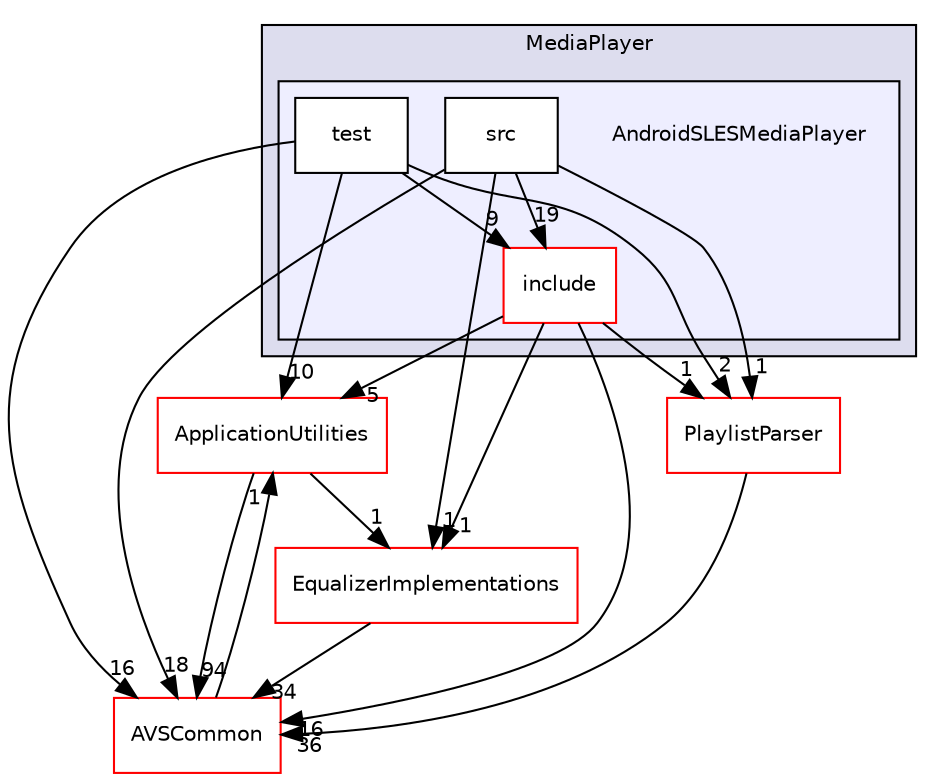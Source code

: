 digraph "/home/ANT.AMAZON.COM/womw/workplace/1.19_release/doxy/avs-device-sdk/MediaPlayer/AndroidSLESMediaPlayer" {
  compound=true
  node [ fontsize="10", fontname="Helvetica"];
  edge [ labelfontsize="10", labelfontname="Helvetica"];
  subgraph clusterdir_9d34932954f3d83257e5e12e3f421a72 {
    graph [ bgcolor="#ddddee", pencolor="black", label="MediaPlayer" fontname="Helvetica", fontsize="10", URL="dir_9d34932954f3d83257e5e12e3f421a72.html"]
  subgraph clusterdir_b97c8a12362aabf73b92afdea21f65db {
    graph [ bgcolor="#eeeeff", pencolor="black", label="" URL="dir_b97c8a12362aabf73b92afdea21f65db.html"];
    dir_b97c8a12362aabf73b92afdea21f65db [shape=plaintext label="AndroidSLESMediaPlayer"];
    dir_7b5c7f5aa6c9c2118e08133913118a4b [shape=box label="include" color="red" fillcolor="white" style="filled" URL="dir_7b5c7f5aa6c9c2118e08133913118a4b.html"];
    dir_6a9b6ece2a2b3e9844f10f06f8c54dc4 [shape=box label="src" color="black" fillcolor="white" style="filled" URL="dir_6a9b6ece2a2b3e9844f10f06f8c54dc4.html"];
    dir_09f8576ebf0d3cd6a2f3f83ce5a8feb1 [shape=box label="test" color="black" fillcolor="white" style="filled" URL="dir_09f8576ebf0d3cd6a2f3f83ce5a8feb1.html"];
  }
  }
  dir_748b5abbb33df61eda67007924a1a0cb [shape=box label="ApplicationUtilities" fillcolor="white" style="filled" color="red" URL="dir_748b5abbb33df61eda67007924a1a0cb.html"];
  dir_63c328d9f040c398ed3a99417a38689e [shape=box label="EqualizerImplementations" fillcolor="white" style="filled" color="red" URL="dir_63c328d9f040c398ed3a99417a38689e.html"];
  dir_655fbec917b1f23289d3ed8ec9803bf1 [shape=box label="PlaylistParser" fillcolor="white" style="filled" color="red" URL="dir_655fbec917b1f23289d3ed8ec9803bf1.html"];
  dir_13e65effb2bde530b17b3d5eefcd0266 [shape=box label="AVSCommon" fillcolor="white" style="filled" color="red" URL="dir_13e65effb2bde530b17b3d5eefcd0266.html"];
  dir_748b5abbb33df61eda67007924a1a0cb->dir_63c328d9f040c398ed3a99417a38689e [headlabel="1", labeldistance=1.5 headhref="dir_000028_000300.html"];
  dir_748b5abbb33df61eda67007924a1a0cb->dir_13e65effb2bde530b17b3d5eefcd0266 [headlabel="94", labeldistance=1.5 headhref="dir_000028_000017.html"];
  dir_63c328d9f040c398ed3a99417a38689e->dir_13e65effb2bde530b17b3d5eefcd0266 [headlabel="34", labeldistance=1.5 headhref="dir_000300_000017.html"];
  dir_655fbec917b1f23289d3ed8ec9803bf1->dir_13e65effb2bde530b17b3d5eefcd0266 [headlabel="36", labeldistance=1.5 headhref="dir_000355_000017.html"];
  dir_7b5c7f5aa6c9c2118e08133913118a4b->dir_748b5abbb33df61eda67007924a1a0cb [headlabel="5", labeldistance=1.5 headhref="dir_000337_000028.html"];
  dir_7b5c7f5aa6c9c2118e08133913118a4b->dir_63c328d9f040c398ed3a99417a38689e [headlabel="1", labeldistance=1.5 headhref="dir_000337_000300.html"];
  dir_7b5c7f5aa6c9c2118e08133913118a4b->dir_655fbec917b1f23289d3ed8ec9803bf1 [headlabel="1", labeldistance=1.5 headhref="dir_000337_000355.html"];
  dir_7b5c7f5aa6c9c2118e08133913118a4b->dir_13e65effb2bde530b17b3d5eefcd0266 [headlabel="16", labeldistance=1.5 headhref="dir_000337_000017.html"];
  dir_6a9b6ece2a2b3e9844f10f06f8c54dc4->dir_63c328d9f040c398ed3a99417a38689e [headlabel="1", labeldistance=1.5 headhref="dir_000339_000300.html"];
  dir_6a9b6ece2a2b3e9844f10f06f8c54dc4->dir_655fbec917b1f23289d3ed8ec9803bf1 [headlabel="1", labeldistance=1.5 headhref="dir_000339_000355.html"];
  dir_6a9b6ece2a2b3e9844f10f06f8c54dc4->dir_7b5c7f5aa6c9c2118e08133913118a4b [headlabel="19", labeldistance=1.5 headhref="dir_000339_000337.html"];
  dir_6a9b6ece2a2b3e9844f10f06f8c54dc4->dir_13e65effb2bde530b17b3d5eefcd0266 [headlabel="18", labeldistance=1.5 headhref="dir_000339_000017.html"];
  dir_13e65effb2bde530b17b3d5eefcd0266->dir_748b5abbb33df61eda67007924a1a0cb [headlabel="1", labeldistance=1.5 headhref="dir_000017_000028.html"];
  dir_09f8576ebf0d3cd6a2f3f83ce5a8feb1->dir_748b5abbb33df61eda67007924a1a0cb [headlabel="10", labeldistance=1.5 headhref="dir_000340_000028.html"];
  dir_09f8576ebf0d3cd6a2f3f83ce5a8feb1->dir_655fbec917b1f23289d3ed8ec9803bf1 [headlabel="2", labeldistance=1.5 headhref="dir_000340_000355.html"];
  dir_09f8576ebf0d3cd6a2f3f83ce5a8feb1->dir_7b5c7f5aa6c9c2118e08133913118a4b [headlabel="9", labeldistance=1.5 headhref="dir_000340_000337.html"];
  dir_09f8576ebf0d3cd6a2f3f83ce5a8feb1->dir_13e65effb2bde530b17b3d5eefcd0266 [headlabel="16", labeldistance=1.5 headhref="dir_000340_000017.html"];
}
